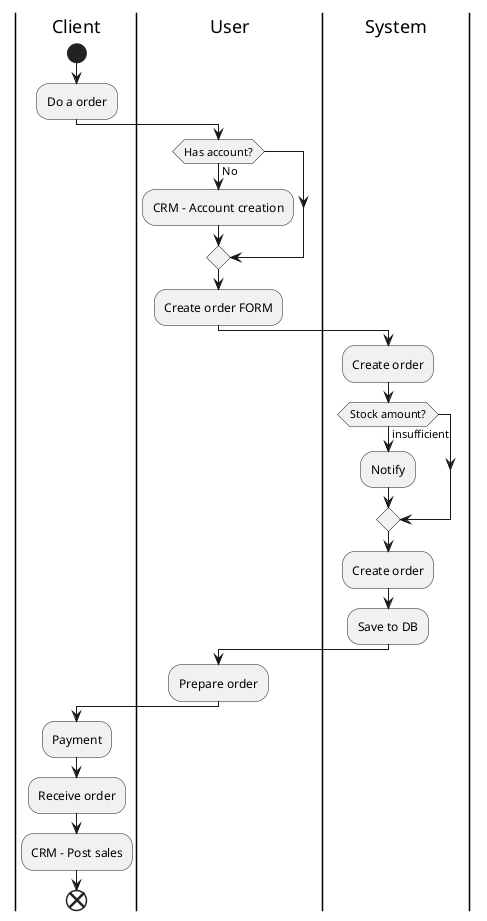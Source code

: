 @startuml

|Client|
start
:Do a order;

|User|
if (Has account?) is (No) then
:CRM - Account creation;
endif

:Create order FORM;

|System|
:Create order;

if (Stock amount?) is (insufficient) then
  :Notify;
endif

:Create order;
:Save to DB;

|User|
:Prepare order;

|Client|
:Payment;
:Receive order;
:CRM - Post sales;

end


'repeat :Stock management flow;
'backward:Stock not OK;
'repeat while (stock amount) is (Not OK)



@enduml